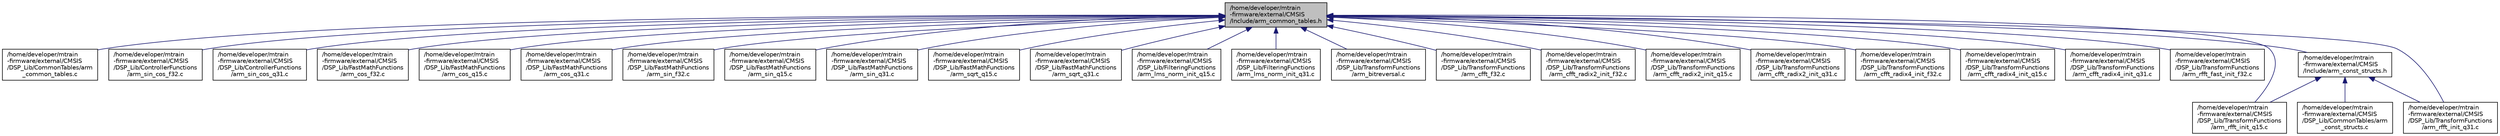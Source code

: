 digraph "/home/developer/mtrain-firmware/external/CMSIS/Include/arm_common_tables.h"
{
  edge [fontname="Helvetica",fontsize="10",labelfontname="Helvetica",labelfontsize="10"];
  node [fontname="Helvetica",fontsize="10",shape=record];
  Node4 [label="/home/developer/mtrain\l-firmware/external/CMSIS\l/Include/arm_common_tables.h",height=0.2,width=0.4,color="black", fillcolor="grey75", style="filled", fontcolor="black"];
  Node4 -> Node5 [dir="back",color="midnightblue",fontsize="10",style="solid",fontname="Helvetica"];
  Node5 [label="/home/developer/mtrain\l-firmware/external/CMSIS\l/DSP_Lib/CommonTables/arm\l_common_tables.c",height=0.2,width=0.4,color="black", fillcolor="white", style="filled",URL="$arm__common__tables_8c.html"];
  Node4 -> Node6 [dir="back",color="midnightblue",fontsize="10",style="solid",fontname="Helvetica"];
  Node6 [label="/home/developer/mtrain\l-firmware/external/CMSIS\l/DSP_Lib/ControllerFunctions\l/arm_sin_cos_f32.c",height=0.2,width=0.4,color="black", fillcolor="white", style="filled",URL="$arm__sin__cos__f32_8c.html"];
  Node4 -> Node7 [dir="back",color="midnightblue",fontsize="10",style="solid",fontname="Helvetica"];
  Node7 [label="/home/developer/mtrain\l-firmware/external/CMSIS\l/DSP_Lib/ControllerFunctions\l/arm_sin_cos_q31.c",height=0.2,width=0.4,color="black", fillcolor="white", style="filled",URL="$arm__sin__cos__q31_8c.html"];
  Node4 -> Node8 [dir="back",color="midnightblue",fontsize="10",style="solid",fontname="Helvetica"];
  Node8 [label="/home/developer/mtrain\l-firmware/external/CMSIS\l/DSP_Lib/FastMathFunctions\l/arm_cos_f32.c",height=0.2,width=0.4,color="black", fillcolor="white", style="filled",URL="$arm__cos__f32_8c.html"];
  Node4 -> Node9 [dir="back",color="midnightblue",fontsize="10",style="solid",fontname="Helvetica"];
  Node9 [label="/home/developer/mtrain\l-firmware/external/CMSIS\l/DSP_Lib/FastMathFunctions\l/arm_cos_q15.c",height=0.2,width=0.4,color="black", fillcolor="white", style="filled",URL="$arm__cos__q15_8c.html"];
  Node4 -> Node10 [dir="back",color="midnightblue",fontsize="10",style="solid",fontname="Helvetica"];
  Node10 [label="/home/developer/mtrain\l-firmware/external/CMSIS\l/DSP_Lib/FastMathFunctions\l/arm_cos_q31.c",height=0.2,width=0.4,color="black", fillcolor="white", style="filled",URL="$arm__cos__q31_8c.html"];
  Node4 -> Node11 [dir="back",color="midnightblue",fontsize="10",style="solid",fontname="Helvetica"];
  Node11 [label="/home/developer/mtrain\l-firmware/external/CMSIS\l/DSP_Lib/FastMathFunctions\l/arm_sin_f32.c",height=0.2,width=0.4,color="black", fillcolor="white", style="filled",URL="$arm__sin__f32_8c.html"];
  Node4 -> Node12 [dir="back",color="midnightblue",fontsize="10",style="solid",fontname="Helvetica"];
  Node12 [label="/home/developer/mtrain\l-firmware/external/CMSIS\l/DSP_Lib/FastMathFunctions\l/arm_sin_q15.c",height=0.2,width=0.4,color="black", fillcolor="white", style="filled",URL="$arm__sin__q15_8c.html"];
  Node4 -> Node13 [dir="back",color="midnightblue",fontsize="10",style="solid",fontname="Helvetica"];
  Node13 [label="/home/developer/mtrain\l-firmware/external/CMSIS\l/DSP_Lib/FastMathFunctions\l/arm_sin_q31.c",height=0.2,width=0.4,color="black", fillcolor="white", style="filled",URL="$arm__sin__q31_8c.html"];
  Node4 -> Node14 [dir="back",color="midnightblue",fontsize="10",style="solid",fontname="Helvetica"];
  Node14 [label="/home/developer/mtrain\l-firmware/external/CMSIS\l/DSP_Lib/FastMathFunctions\l/arm_sqrt_q15.c",height=0.2,width=0.4,color="black", fillcolor="white", style="filled",URL="$arm__sqrt__q15_8c.html"];
  Node4 -> Node15 [dir="back",color="midnightblue",fontsize="10",style="solid",fontname="Helvetica"];
  Node15 [label="/home/developer/mtrain\l-firmware/external/CMSIS\l/DSP_Lib/FastMathFunctions\l/arm_sqrt_q31.c",height=0.2,width=0.4,color="black", fillcolor="white", style="filled",URL="$arm__sqrt__q31_8c.html"];
  Node4 -> Node16 [dir="back",color="midnightblue",fontsize="10",style="solid",fontname="Helvetica"];
  Node16 [label="/home/developer/mtrain\l-firmware/external/CMSIS\l/DSP_Lib/FilteringFunctions\l/arm_lms_norm_init_q15.c",height=0.2,width=0.4,color="black", fillcolor="white", style="filled",URL="$arm__lms__norm__init__q15_8c.html"];
  Node4 -> Node17 [dir="back",color="midnightblue",fontsize="10",style="solid",fontname="Helvetica"];
  Node17 [label="/home/developer/mtrain\l-firmware/external/CMSIS\l/DSP_Lib/FilteringFunctions\l/arm_lms_norm_init_q31.c",height=0.2,width=0.4,color="black", fillcolor="white", style="filled",URL="$arm__lms__norm__init__q31_8c.html"];
  Node4 -> Node18 [dir="back",color="midnightblue",fontsize="10",style="solid",fontname="Helvetica"];
  Node18 [label="/home/developer/mtrain\l-firmware/external/CMSIS\l/DSP_Lib/TransformFunctions\l/arm_bitreversal.c",height=0.2,width=0.4,color="black", fillcolor="white", style="filled",URL="$arm__bitreversal_8c.html"];
  Node4 -> Node19 [dir="back",color="midnightblue",fontsize="10",style="solid",fontname="Helvetica"];
  Node19 [label="/home/developer/mtrain\l-firmware/external/CMSIS\l/DSP_Lib/TransformFunctions\l/arm_cfft_f32.c",height=0.2,width=0.4,color="black", fillcolor="white", style="filled",URL="$arm__cfft__f32_8c.html"];
  Node4 -> Node20 [dir="back",color="midnightblue",fontsize="10",style="solid",fontname="Helvetica"];
  Node20 [label="/home/developer/mtrain\l-firmware/external/CMSIS\l/DSP_Lib/TransformFunctions\l/arm_cfft_radix2_init_f32.c",height=0.2,width=0.4,color="black", fillcolor="white", style="filled",URL="$arm__cfft__radix2__init__f32_8c.html"];
  Node4 -> Node21 [dir="back",color="midnightblue",fontsize="10",style="solid",fontname="Helvetica"];
  Node21 [label="/home/developer/mtrain\l-firmware/external/CMSIS\l/DSP_Lib/TransformFunctions\l/arm_cfft_radix2_init_q15.c",height=0.2,width=0.4,color="black", fillcolor="white", style="filled",URL="$arm__cfft__radix2__init__q15_8c.html"];
  Node4 -> Node22 [dir="back",color="midnightblue",fontsize="10",style="solid",fontname="Helvetica"];
  Node22 [label="/home/developer/mtrain\l-firmware/external/CMSIS\l/DSP_Lib/TransformFunctions\l/arm_cfft_radix2_init_q31.c",height=0.2,width=0.4,color="black", fillcolor="white", style="filled",URL="$arm__cfft__radix2__init__q31_8c.html"];
  Node4 -> Node23 [dir="back",color="midnightblue",fontsize="10",style="solid",fontname="Helvetica"];
  Node23 [label="/home/developer/mtrain\l-firmware/external/CMSIS\l/DSP_Lib/TransformFunctions\l/arm_cfft_radix4_init_f32.c",height=0.2,width=0.4,color="black", fillcolor="white", style="filled",URL="$arm__cfft__radix4__init__f32_8c.html"];
  Node4 -> Node24 [dir="back",color="midnightblue",fontsize="10",style="solid",fontname="Helvetica"];
  Node24 [label="/home/developer/mtrain\l-firmware/external/CMSIS\l/DSP_Lib/TransformFunctions\l/arm_cfft_radix4_init_q15.c",height=0.2,width=0.4,color="black", fillcolor="white", style="filled",URL="$arm__cfft__radix4__init__q15_8c.html"];
  Node4 -> Node25 [dir="back",color="midnightblue",fontsize="10",style="solid",fontname="Helvetica"];
  Node25 [label="/home/developer/mtrain\l-firmware/external/CMSIS\l/DSP_Lib/TransformFunctions\l/arm_cfft_radix4_init_q31.c",height=0.2,width=0.4,color="black", fillcolor="white", style="filled",URL="$arm__cfft__radix4__init__q31_8c.html"];
  Node4 -> Node26 [dir="back",color="midnightblue",fontsize="10",style="solid",fontname="Helvetica"];
  Node26 [label="/home/developer/mtrain\l-firmware/external/CMSIS\l/DSP_Lib/TransformFunctions\l/arm_rfft_fast_init_f32.c",height=0.2,width=0.4,color="black", fillcolor="white", style="filled",URL="$arm__rfft__fast__init__f32_8c.html"];
  Node4 -> Node27 [dir="back",color="midnightblue",fontsize="10",style="solid",fontname="Helvetica"];
  Node27 [label="/home/developer/mtrain\l-firmware/external/CMSIS\l/DSP_Lib/TransformFunctions\l/arm_rfft_init_q15.c",height=0.2,width=0.4,color="black", fillcolor="white", style="filled",URL="$arm__rfft__init__q15_8c.html"];
  Node4 -> Node28 [dir="back",color="midnightblue",fontsize="10",style="solid",fontname="Helvetica"];
  Node28 [label="/home/developer/mtrain\l-firmware/external/CMSIS\l/DSP_Lib/TransformFunctions\l/arm_rfft_init_q31.c",height=0.2,width=0.4,color="black", fillcolor="white", style="filled",URL="$arm__rfft__init__q31_8c.html"];
  Node4 -> Node29 [dir="back",color="midnightblue",fontsize="10",style="solid",fontname="Helvetica"];
  Node29 [label="/home/developer/mtrain\l-firmware/external/CMSIS\l/Include/arm_const_structs.h",height=0.2,width=0.4,color="black", fillcolor="white", style="filled",URL="$arm__const__structs_8h.html"];
  Node29 -> Node30 [dir="back",color="midnightblue",fontsize="10",style="solid",fontname="Helvetica"];
  Node30 [label="/home/developer/mtrain\l-firmware/external/CMSIS\l/DSP_Lib/CommonTables/arm\l_const_structs.c",height=0.2,width=0.4,color="black", fillcolor="white", style="filled",URL="$arm__const__structs_8c.html"];
  Node29 -> Node27 [dir="back",color="midnightblue",fontsize="10",style="solid",fontname="Helvetica"];
  Node29 -> Node28 [dir="back",color="midnightblue",fontsize="10",style="solid",fontname="Helvetica"];
}
